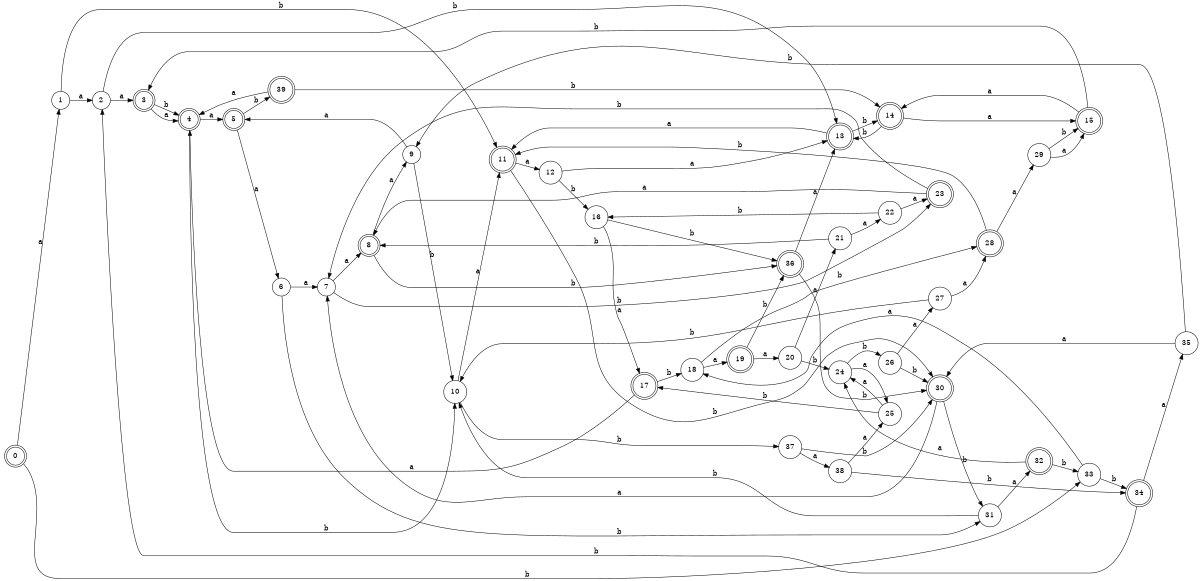 digraph n32_9 {
__start0 [label="" shape="none"];

rankdir=LR;
size="8,5";

s0 [style="rounded,filled", color="black", fillcolor="white" shape="doublecircle", label="0"];
s1 [style="filled", color="black", fillcolor="white" shape="circle", label="1"];
s2 [style="filled", color="black", fillcolor="white" shape="circle", label="2"];
s3 [style="rounded,filled", color="black", fillcolor="white" shape="doublecircle", label="3"];
s4 [style="rounded,filled", color="black", fillcolor="white" shape="doublecircle", label="4"];
s5 [style="rounded,filled", color="black", fillcolor="white" shape="doublecircle", label="5"];
s6 [style="filled", color="black", fillcolor="white" shape="circle", label="6"];
s7 [style="filled", color="black", fillcolor="white" shape="circle", label="7"];
s8 [style="rounded,filled", color="black", fillcolor="white" shape="doublecircle", label="8"];
s9 [style="filled", color="black", fillcolor="white" shape="circle", label="9"];
s10 [style="filled", color="black", fillcolor="white" shape="circle", label="10"];
s11 [style="rounded,filled", color="black", fillcolor="white" shape="doublecircle", label="11"];
s12 [style="filled", color="black", fillcolor="white" shape="circle", label="12"];
s13 [style="rounded,filled", color="black", fillcolor="white" shape="doublecircle", label="13"];
s14 [style="rounded,filled", color="black", fillcolor="white" shape="doublecircle", label="14"];
s15 [style="rounded,filled", color="black", fillcolor="white" shape="doublecircle", label="15"];
s16 [style="filled", color="black", fillcolor="white" shape="circle", label="16"];
s17 [style="rounded,filled", color="black", fillcolor="white" shape="doublecircle", label="17"];
s18 [style="filled", color="black", fillcolor="white" shape="circle", label="18"];
s19 [style="rounded,filled", color="black", fillcolor="white" shape="doublecircle", label="19"];
s20 [style="filled", color="black", fillcolor="white" shape="circle", label="20"];
s21 [style="filled", color="black", fillcolor="white" shape="circle", label="21"];
s22 [style="filled", color="black", fillcolor="white" shape="circle", label="22"];
s23 [style="rounded,filled", color="black", fillcolor="white" shape="doublecircle", label="23"];
s24 [style="filled", color="black", fillcolor="white" shape="circle", label="24"];
s25 [style="filled", color="black", fillcolor="white" shape="circle", label="25"];
s26 [style="filled", color="black", fillcolor="white" shape="circle", label="26"];
s27 [style="filled", color="black", fillcolor="white" shape="circle", label="27"];
s28 [style="rounded,filled", color="black", fillcolor="white" shape="doublecircle", label="28"];
s29 [style="filled", color="black", fillcolor="white" shape="circle", label="29"];
s30 [style="rounded,filled", color="black", fillcolor="white" shape="doublecircle", label="30"];
s31 [style="filled", color="black", fillcolor="white" shape="circle", label="31"];
s32 [style="rounded,filled", color="black", fillcolor="white" shape="doublecircle", label="32"];
s33 [style="filled", color="black", fillcolor="white" shape="circle", label="33"];
s34 [style="rounded,filled", color="black", fillcolor="white" shape="doublecircle", label="34"];
s35 [style="filled", color="black", fillcolor="white" shape="circle", label="35"];
s36 [style="rounded,filled", color="black", fillcolor="white" shape="doublecircle", label="36"];
s37 [style="filled", color="black", fillcolor="white" shape="circle", label="37"];
s38 [style="filled", color="black", fillcolor="white" shape="circle", label="38"];
s39 [style="rounded,filled", color="black", fillcolor="white" shape="doublecircle", label="39"];
s0 -> s1 [label="a"];
s0 -> s33 [label="b"];
s1 -> s2 [label="a"];
s1 -> s11 [label="b"];
s2 -> s3 [label="a"];
s2 -> s13 [label="b"];
s3 -> s4 [label="a"];
s3 -> s4 [label="b"];
s4 -> s5 [label="a"];
s4 -> s10 [label="b"];
s5 -> s6 [label="a"];
s5 -> s39 [label="b"];
s6 -> s7 [label="a"];
s6 -> s31 [label="b"];
s7 -> s8 [label="a"];
s7 -> s23 [label="b"];
s8 -> s9 [label="a"];
s8 -> s36 [label="b"];
s9 -> s5 [label="a"];
s9 -> s10 [label="b"];
s10 -> s11 [label="a"];
s10 -> s37 [label="b"];
s11 -> s12 [label="a"];
s11 -> s30 [label="b"];
s12 -> s13 [label="a"];
s12 -> s16 [label="b"];
s13 -> s11 [label="a"];
s13 -> s14 [label="b"];
s14 -> s15 [label="a"];
s14 -> s13 [label="b"];
s15 -> s14 [label="a"];
s15 -> s3 [label="b"];
s16 -> s17 [label="a"];
s16 -> s36 [label="b"];
s17 -> s4 [label="a"];
s17 -> s18 [label="b"];
s18 -> s19 [label="a"];
s18 -> s28 [label="b"];
s19 -> s20 [label="a"];
s19 -> s36 [label="b"];
s20 -> s21 [label="a"];
s20 -> s24 [label="b"];
s21 -> s22 [label="a"];
s21 -> s8 [label="b"];
s22 -> s23 [label="a"];
s22 -> s16 [label="b"];
s23 -> s8 [label="a"];
s23 -> s7 [label="b"];
s24 -> s25 [label="a"];
s24 -> s26 [label="b"];
s25 -> s24 [label="a"];
s25 -> s17 [label="b"];
s26 -> s27 [label="a"];
s26 -> s30 [label="b"];
s27 -> s28 [label="a"];
s27 -> s10 [label="b"];
s28 -> s29 [label="a"];
s28 -> s11 [label="b"];
s29 -> s15 [label="a"];
s29 -> s15 [label="b"];
s30 -> s7 [label="a"];
s30 -> s31 [label="b"];
s31 -> s32 [label="a"];
s31 -> s10 [label="b"];
s32 -> s24 [label="a"];
s32 -> s33 [label="b"];
s33 -> s18 [label="a"];
s33 -> s34 [label="b"];
s34 -> s35 [label="a"];
s34 -> s2 [label="b"];
s35 -> s30 [label="a"];
s35 -> s9 [label="b"];
s36 -> s13 [label="a"];
s36 -> s30 [label="b"];
s37 -> s38 [label="a"];
s37 -> s30 [label="b"];
s38 -> s25 [label="a"];
s38 -> s34 [label="b"];
s39 -> s4 [label="a"];
s39 -> s14 [label="b"];

}